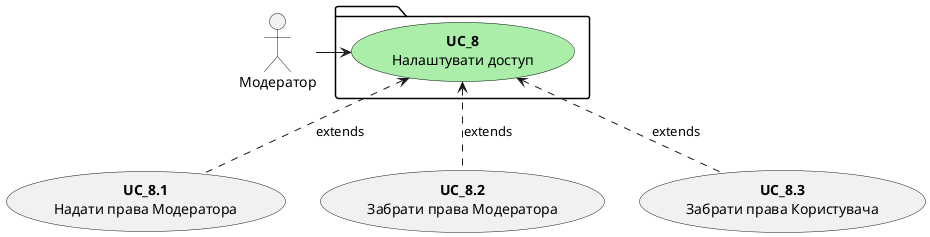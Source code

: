 @startuml
package {
        usecase "<b>UC_8</b>\nНалаштувати доступ" as UC_8 #aaeeaa
    }
    
    usecase "<b>UC_8.1</b>\nНадати права Модератора" as UC_8.1
    usecase "<b>UC_8.2</b>\nЗабрати права Модератора" as UC_8.2
    usecase "<b>UC_8.3</b>\nЗабрати права Користувача" as UC_8.3
    UC_8.1 .u.> UC_8: extends
    UC_8.2 .u.> UC_8: extends
    UC_8.3 .u.> UC_8: extends
    Модератор -> UC_8
@enduml

